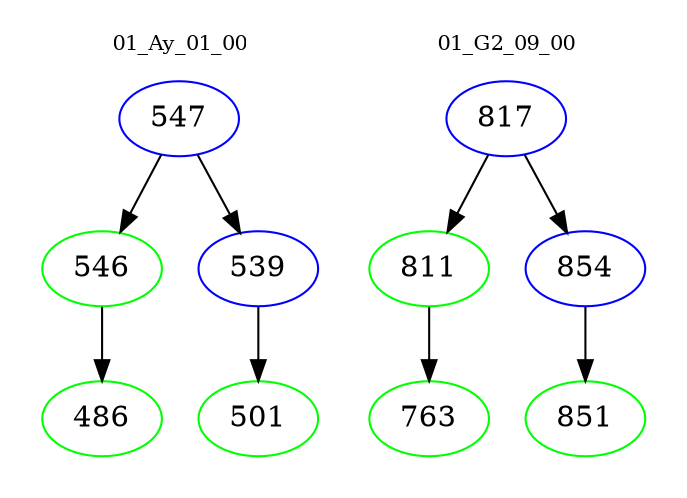 digraph{
subgraph cluster_0 {
color = white
label = "01_Ay_01_00";
fontsize=10;
T0_547 [label="547", color="blue"]
T0_547 -> T0_546 [color="black"]
T0_546 [label="546", color="green"]
T0_546 -> T0_486 [color="black"]
T0_486 [label="486", color="green"]
T0_547 -> T0_539 [color="black"]
T0_539 [label="539", color="blue"]
T0_539 -> T0_501 [color="black"]
T0_501 [label="501", color="green"]
}
subgraph cluster_1 {
color = white
label = "01_G2_09_00";
fontsize=10;
T1_817 [label="817", color="blue"]
T1_817 -> T1_811 [color="black"]
T1_811 [label="811", color="green"]
T1_811 -> T1_763 [color="black"]
T1_763 [label="763", color="green"]
T1_817 -> T1_854 [color="black"]
T1_854 [label="854", color="blue"]
T1_854 -> T1_851 [color="black"]
T1_851 [label="851", color="green"]
}
}
